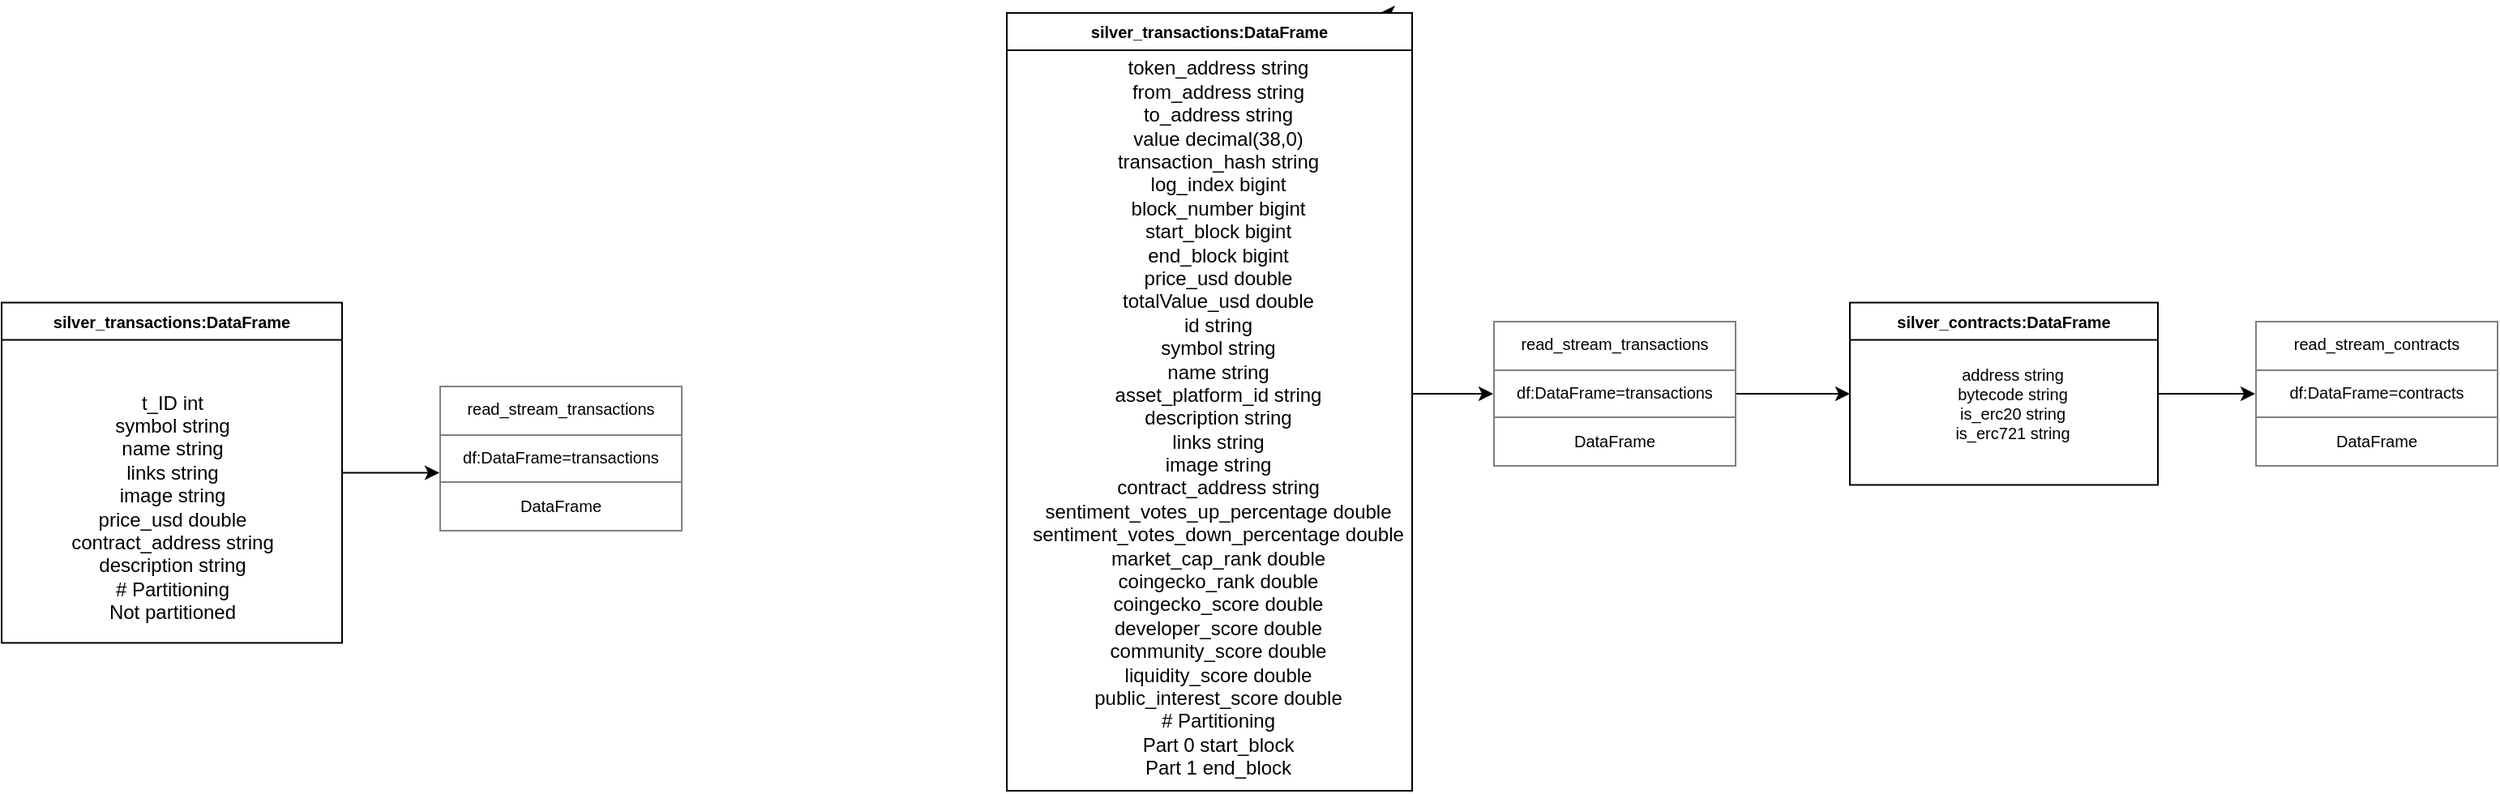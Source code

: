 <mxfile version="17.5.0" type="google"><diagram id="iXCVRQZeX-FFScC2oDIc" name="Page-1"><mxGraphModel grid="1" page="1" gridSize="10" guides="1" tooltips="1" connect="1" arrows="1" fold="1" pageScale="1" pageWidth="850" pageHeight="1100" math="0" shadow="0"><root><mxCell id="0"/><mxCell id="1" parent="0"/><mxCell id="CiMcr4OsQBGsjGxsjX11-107" value="" style="edgeStyle=orthogonalEdgeStyle;rounded=0;orthogonalLoop=1;jettySize=auto;html=1;entryX=0;entryY=0.5;entryDx=0;entryDy=0;" edge="1" parent="1" source="CiMcr4OsQBGsjGxsjX11-91" target="CiMcr4OsQBGsjGxsjX11-98"><mxGeometry relative="1" as="geometry"><mxPoint x="540" y="385.0" as="targetPoint"/></mxGeometry></mxCell><mxCell id="CiMcr4OsQBGsjGxsjX11-91" value="&lt;table border=&quot;1&quot; width=&quot;100%&quot; cellpadding=&quot;4&quot; style=&quot;width: 100% ; height: 100% ; border-collapse: collapse&quot;&gt;&lt;tbody&gt;&lt;tr&gt;&lt;th align=&quot;center&quot;&gt;&lt;span style=&quot;font-weight: normal&quot;&gt;read_stream_transactions&lt;/span&gt;&lt;/th&gt;&lt;/tr&gt;&lt;tr&gt;&lt;td align=&quot;center&quot;&gt;df:DataFrame=transactions&lt;/td&gt;&lt;/tr&gt;&lt;tr&gt;&lt;td align=&quot;center&quot;&gt;DataFrame&lt;br&gt;&lt;/td&gt;&lt;/tr&gt;&lt;/tbody&gt;&lt;/table&gt;" style="text;html=1;strokeColor=none;fillColor=none;overflow=fill;shadow=0;fontSize=10;" vertex="1" parent="1"><mxGeometry x="310" y="340" width="150" height="90" as="geometry"/></mxCell><mxCell id="CiMcr4OsQBGsjGxsjX11-95" value="&lt;table border=&quot;1&quot; width=&quot;100%&quot; cellpadding=&quot;4&quot; style=&quot;width: 100% ; height: 100% ; border-collapse: collapse&quot;&gt;&lt;tbody&gt;&lt;tr&gt;&lt;th align=&quot;center&quot;&gt;&lt;span style=&quot;font-weight: normal&quot;&gt;read_stream_contracts&lt;/span&gt;&lt;/th&gt;&lt;/tr&gt;&lt;tr&gt;&lt;td align=&quot;center&quot;&gt;df:DataFrame=contracts&lt;/td&gt;&lt;/tr&gt;&lt;tr&gt;&lt;td align=&quot;center&quot;&gt;DataFrame&lt;/td&gt;&lt;/tr&gt;&lt;/tbody&gt;&lt;/table&gt;" style="text;html=1;strokeColor=none;fillColor=none;overflow=fill;shadow=0;fontSize=10;" vertex="1" parent="1"><mxGeometry x="780" y="340" width="150" height="90" as="geometry"/></mxCell><mxCell id="CiMcr4OsQBGsjGxsjX11-104" style="edgeStyle=orthogonalEdgeStyle;rounded=0;orthogonalLoop=1;jettySize=auto;html=1;exitX=1;exitY=0;exitDx=0;exitDy=0;" edge="1" parent="1" source="CiMcr4OsQBGsjGxsjX11-96"><mxGeometry relative="1" as="geometry"><mxPoint x="240.333" y="149.833" as="targetPoint"/></mxGeometry></mxCell><mxCell id="CiMcr4OsQBGsjGxsjX11-105" value="" style="edgeStyle=orthogonalEdgeStyle;rounded=0;orthogonalLoop=1;jettySize=auto;html=1;" edge="1" parent="1" source="CiMcr4OsQBGsjGxsjX11-96" target="CiMcr4OsQBGsjGxsjX11-91"><mxGeometry relative="1" as="geometry"><Array as="points"><mxPoint x="280" y="385"/><mxPoint x="280" y="385"/></Array></mxGeometry></mxCell><mxCell id="CiMcr4OsQBGsjGxsjX11-96" value="silver_transactions:DataFrame" style="swimlane;shadow=0;fontSize=10;startSize=23;" vertex="1" parent="1"><mxGeometry x="10" y="150" width="250" height="480" as="geometry"/></mxCell><mxCell id="CiMcr4OsQBGsjGxsjX11-103" value="&lt;div&gt;token_address&lt;span&gt;&#9;&lt;/span&gt;string&lt;/div&gt;&lt;div&gt;from_address&lt;span&gt;&#9;&lt;/span&gt;string&lt;/div&gt;&lt;div&gt;to_address&lt;span&gt;&#9;&lt;/span&gt;string&lt;/div&gt;&lt;div&gt;value&lt;span&gt;&#9;&lt;/span&gt;decimal(38,0)&lt;/div&gt;&lt;div&gt;transaction_hash&lt;span&gt;&#9;&lt;/span&gt;string&lt;/div&gt;&lt;div&gt;log_index&lt;span&gt;&#9;&lt;/span&gt;bigint&lt;/div&gt;&lt;div&gt;block_number&lt;span&gt;&#9;&lt;/span&gt;bigint&lt;/div&gt;&lt;div&gt;start_block&lt;span&gt;&#9;&lt;/span&gt;bigint&lt;/div&gt;&lt;div&gt;end_block&lt;span&gt;&#9;&lt;/span&gt;bigint&lt;/div&gt;&lt;div&gt;price_usd&lt;span&gt;&#9;&lt;/span&gt;double&lt;/div&gt;&lt;div&gt;totalValue_usd&lt;span&gt;&#9;&lt;/span&gt;double&lt;/div&gt;&lt;div&gt;id&lt;span&gt;&#9;&lt;/span&gt;string&lt;/div&gt;&lt;div&gt;symbol&lt;span&gt;&#9;&lt;/span&gt;string&lt;/div&gt;&lt;div&gt;name&lt;span&gt;&#9;&lt;/span&gt;string&lt;/div&gt;&lt;div&gt;asset_platform_id&lt;span&gt;&#9;&lt;/span&gt;string&lt;/div&gt;&lt;div&gt;description&lt;span&gt;&#9;&lt;/span&gt;string&lt;/div&gt;&lt;div&gt;links&lt;span&gt;&#9;&lt;/span&gt;string&lt;/div&gt;&lt;div&gt;image&lt;span&gt;&#9;&lt;/span&gt;string&lt;/div&gt;&lt;div&gt;contract_address&lt;span&gt;&#9;&lt;/span&gt;string&lt;/div&gt;&lt;div&gt;sentiment_votes_up_percentage&lt;span&gt;&#9;&lt;/span&gt;double&lt;/div&gt;&lt;div&gt;sentiment_votes_down_percentage&lt;span&gt;&#9;&lt;/span&gt;double&lt;/div&gt;&lt;div&gt;market_cap_rank&lt;span&gt;&#9;&lt;/span&gt;double&lt;/div&gt;&lt;div&gt;coingecko_rank&lt;span&gt;&#9;&lt;/span&gt;double&lt;/div&gt;&lt;div&gt;coingecko_score&lt;span&gt;&#9;&lt;/span&gt;double&lt;/div&gt;&lt;div&gt;developer_score&lt;span&gt;&#9;&lt;/span&gt;double&lt;/div&gt;&lt;div&gt;community_score&lt;span&gt;&#9;&lt;/span&gt;double&lt;/div&gt;&lt;div&gt;liquidity_score&lt;span&gt;&#9;&lt;/span&gt;double&lt;/div&gt;&lt;div&gt;public_interest_score&lt;span&gt;&#9;&lt;/span&gt;double&lt;/div&gt;&lt;div&gt;&lt;span&gt;&#9;&lt;/span&gt;&lt;/div&gt;&lt;div&gt;# Partitioning&lt;span&gt;&#9;&lt;/span&gt;&lt;/div&gt;&lt;div&gt;Part 0&lt;span&gt;&#9;&lt;/span&gt;start_block&lt;/div&gt;&lt;div&gt;Part 1&lt;span&gt;&#9;&lt;/span&gt;end_block&lt;/div&gt;" style="text;html=1;align=center;verticalAlign=middle;resizable=0;points=[];autosize=1;strokeColor=none;fillColor=none;" vertex="1" parent="CiMcr4OsQBGsjGxsjX11-96"><mxGeometry x="10" y="30" width="240" height="440" as="geometry"/></mxCell><mxCell id="CiMcr4OsQBGsjGxsjX11-102" value="" style="edgeStyle=orthogonalEdgeStyle;rounded=0;orthogonalLoop=1;jettySize=auto;html=1;" edge="1" parent="1" source="CiMcr4OsQBGsjGxsjX11-98" target="CiMcr4OsQBGsjGxsjX11-95"><mxGeometry relative="1" as="geometry"/></mxCell><mxCell id="CiMcr4OsQBGsjGxsjX11-98" value="silver_contracts:DataFrame" style="swimlane;shadow=0;fontSize=10;" vertex="1" parent="1"><mxGeometry x="530" y="328.75" width="190" height="112.5" as="geometry"/></mxCell><mxCell id="CiMcr4OsQBGsjGxsjX11-99" value="&lt;div&gt;address&lt;span&gt;&#9;&lt;/span&gt;string&lt;/div&gt;&lt;div&gt;bytecode&lt;span&gt;&#9;&lt;/span&gt;string&lt;/div&gt;&lt;div&gt;is_erc20&lt;span&gt;&#9;&lt;/span&gt;string&lt;/div&gt;&lt;div&gt;is_erc721&lt;span&gt;&#9;&lt;/span&gt;string&lt;/div&gt;" style="text;html=1;align=center;verticalAlign=middle;resizable=0;points=[];autosize=1;strokeColor=none;fillColor=none;fontSize=10;" vertex="1" parent="CiMcr4OsQBGsjGxsjX11-98"><mxGeometry x="55" y="37.5" width="90" height="50" as="geometry"/></mxCell><mxCell id="CiMcr4OsQBGsjGxsjX11-110" value="&lt;table border=&quot;1&quot; width=&quot;100%&quot; cellpadding=&quot;4&quot; style=&quot;width: 100% ; height: 100% ; border-collapse: collapse&quot;&gt;&lt;tbody&gt;&lt;tr&gt;&lt;th align=&quot;center&quot;&gt;&lt;span style=&quot;font-weight: normal&quot;&gt;read_stream_transactions&lt;/span&gt;&lt;/th&gt;&lt;/tr&gt;&lt;tr&gt;&lt;td align=&quot;center&quot;&gt;df:DataFrame=transactions&lt;/td&gt;&lt;/tr&gt;&lt;tr&gt;&lt;td align=&quot;center&quot;&gt;DataFrame&lt;br&gt;&lt;/td&gt;&lt;/tr&gt;&lt;/tbody&gt;&lt;/table&gt;" style="text;html=1;strokeColor=none;fillColor=none;overflow=fill;shadow=0;fontSize=10;" vertex="1" parent="1"><mxGeometry x="-340" y="380" width="150" height="90" as="geometry"/></mxCell><mxCell id="CiMcr4OsQBGsjGxsjX11-112" value="" style="edgeStyle=orthogonalEdgeStyle;rounded=0;orthogonalLoop=1;jettySize=auto;html=1;" edge="1" parent="1" source="CiMcr4OsQBGsjGxsjX11-113" target="CiMcr4OsQBGsjGxsjX11-110"><mxGeometry relative="1" as="geometry"><Array as="points"><mxPoint x="-470" y="415.17"/><mxPoint x="-470" y="415.17"/></Array></mxGeometry></mxCell><mxCell id="CiMcr4OsQBGsjGxsjX11-113" value="silver_transactions:DataFrame" style="swimlane;shadow=0;fontSize=10;startSize=23;" vertex="1" parent="1"><mxGeometry x="-610" y="328.75" width="210" height="210" as="geometry"/></mxCell><mxCell id="CiMcr4OsQBGsjGxsjX11-114" value="&lt;div&gt;t_ID&lt;span&gt;&#9;&lt;/span&gt;int&lt;/div&gt;&lt;div&gt;symbol&lt;span&gt;&#9;&lt;/span&gt;string&lt;/div&gt;&lt;div&gt;name&lt;span&gt;&#9;&lt;/span&gt;string&lt;/div&gt;&lt;div&gt;links&lt;span&gt;&#9;&lt;/span&gt;string&lt;/div&gt;&lt;div&gt;image&lt;span&gt;&#9;&lt;/span&gt;string&lt;/div&gt;&lt;div&gt;price_usd&lt;span&gt;&#9;&lt;/span&gt;double&lt;/div&gt;&lt;div&gt;contract_address&lt;span&gt;&#9;&lt;/span&gt;string&lt;/div&gt;&lt;div&gt;description&lt;span&gt;&#9;&lt;/span&gt;string&lt;/div&gt;&lt;div&gt;&lt;span&gt;&#9;&lt;/span&gt;&lt;/div&gt;&lt;div&gt;# Partitioning&lt;span&gt;&#9;&lt;/span&gt;&lt;/div&gt;&lt;div&gt;Not partitioned&lt;span&gt;&#9;&lt;/span&gt;&lt;/div&gt;" style="text;html=1;align=center;verticalAlign=middle;resizable=0;points=[];autosize=1;strokeColor=none;fillColor=none;" vertex="1" parent="CiMcr4OsQBGsjGxsjX11-113"><mxGeometry x="35" y="51.25" width="140" height="150" as="geometry"/></mxCell></root></mxGraphModel></diagram></mxfile>